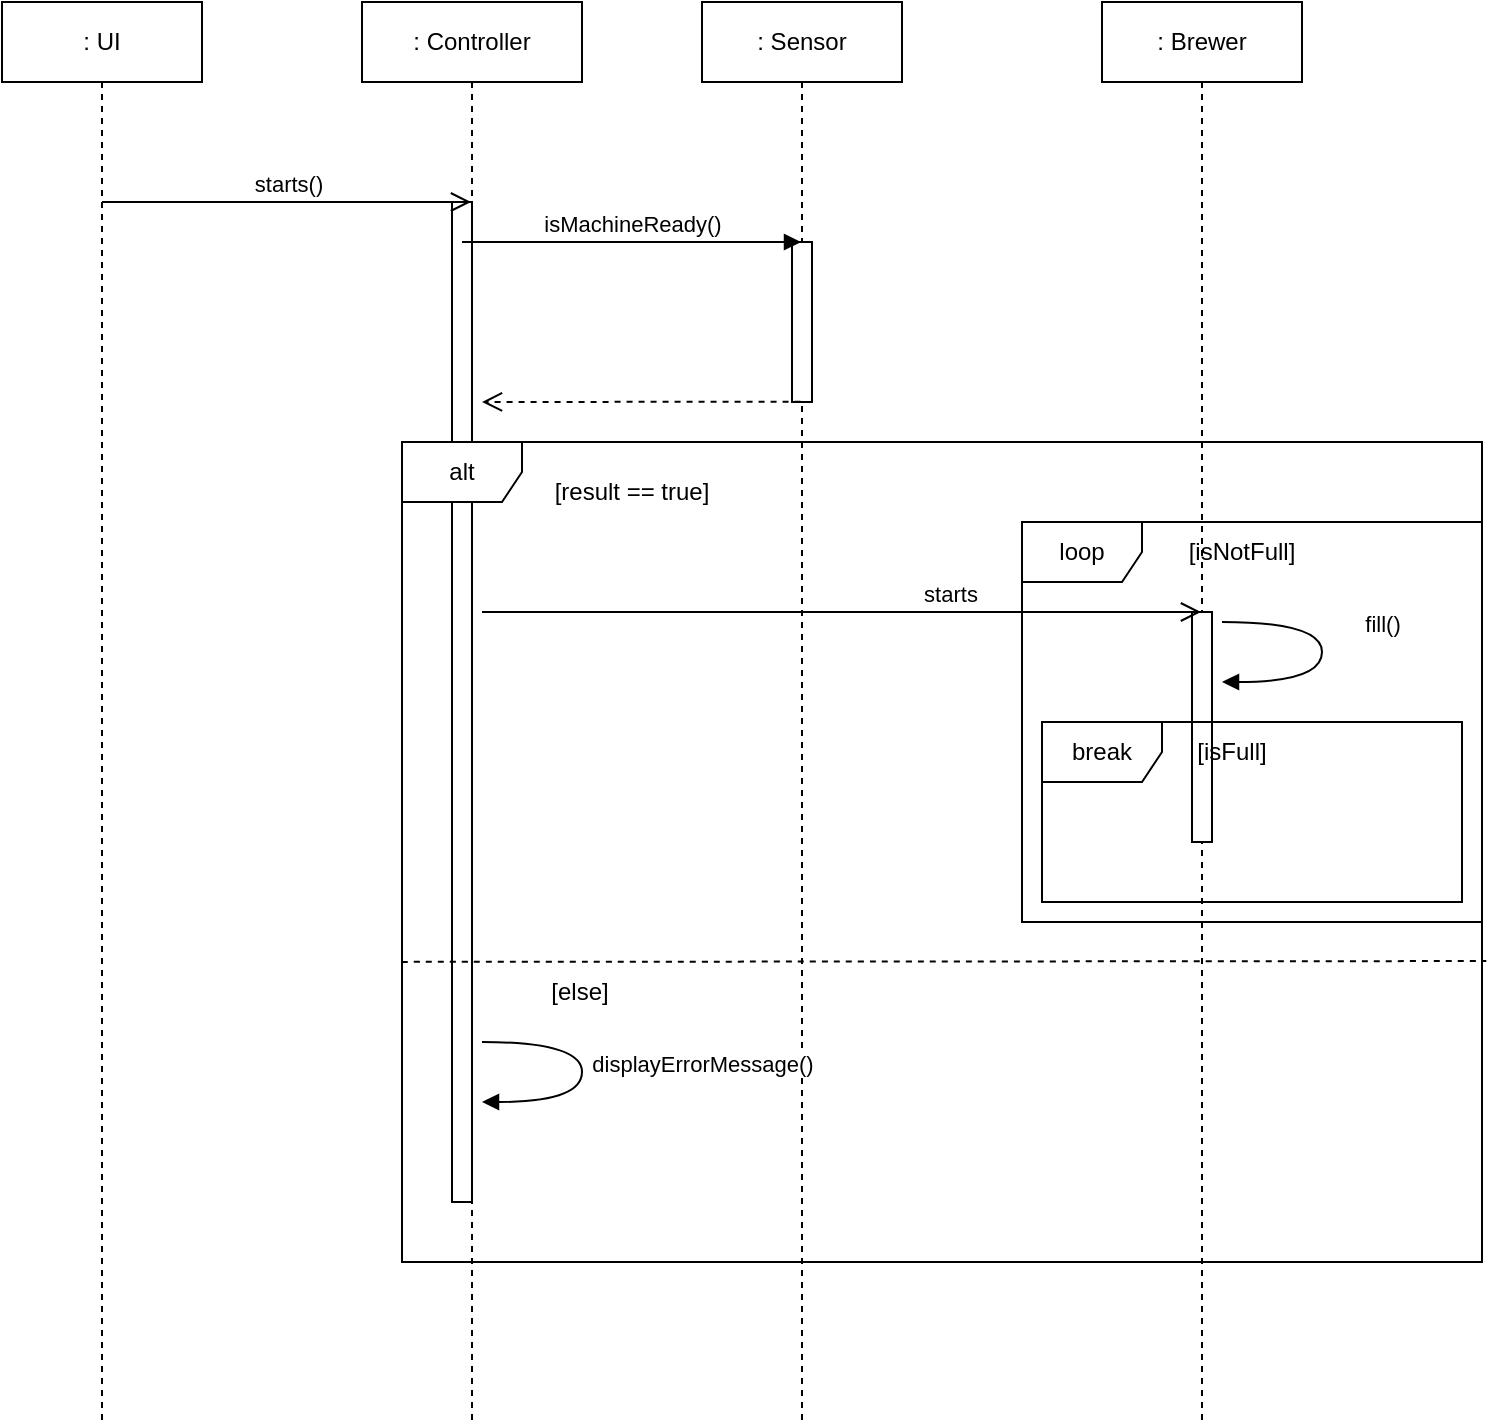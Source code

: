 <mxfile version="20.0.4" type="github">
  <diagram id="ZclHTWWADxGLmQVSCUOz" name="Page-1">
    <mxGraphModel dx="1203" dy="4227" grid="1" gridSize="10" guides="1" tooltips="1" connect="1" arrows="1" fold="1" page="1" pageScale="1" pageWidth="827" pageHeight="1169" math="0" shadow="0">
      <root>
        <mxCell id="0" />
        <mxCell id="1" parent="0" />
        <mxCell id="DF_Ffcc5RjJTsokPoKE3-5" value=": UI" style="shape=umlLifeline;perimeter=lifelinePerimeter;whiteSpace=wrap;html=1;container=1;collapsible=0;recursiveResize=0;outlineConnect=0;" parent="1" vertex="1">
          <mxGeometry x="80" y="-3480" width="100" height="710" as="geometry" />
        </mxCell>
        <mxCell id="DF_Ffcc5RjJTsokPoKE3-6" value=": Controller" style="shape=umlLifeline;perimeter=lifelinePerimeter;whiteSpace=wrap;html=1;container=1;collapsible=0;recursiveResize=0;outlineConnect=0;" parent="1" vertex="1">
          <mxGeometry x="260" y="-3480" width="110" height="710" as="geometry" />
        </mxCell>
        <mxCell id="DF_Ffcc5RjJTsokPoKE3-11" value="" style="html=1;points=[];perimeter=orthogonalPerimeter;" parent="DF_Ffcc5RjJTsokPoKE3-6" vertex="1">
          <mxGeometry x="45" y="100" width="10" height="500" as="geometry" />
        </mxCell>
        <mxCell id="DF_Ffcc5RjJTsokPoKE3-8" value=": Sensor" style="shape=umlLifeline;perimeter=lifelinePerimeter;whiteSpace=wrap;html=1;container=1;collapsible=0;recursiveResize=0;outlineConnect=0;" parent="1" vertex="1">
          <mxGeometry x="430" y="-3480" width="100" height="710" as="geometry" />
        </mxCell>
        <mxCell id="DF_Ffcc5RjJTsokPoKE3-12" value="" style="html=1;points=[];perimeter=orthogonalPerimeter;" parent="DF_Ffcc5RjJTsokPoKE3-8" vertex="1">
          <mxGeometry x="45" y="120" width="10" height="80" as="geometry" />
        </mxCell>
        <mxCell id="DF_Ffcc5RjJTsokPoKE3-9" value=": Brewer" style="shape=umlLifeline;perimeter=lifelinePerimeter;whiteSpace=wrap;html=1;container=1;collapsible=0;recursiveResize=0;outlineConnect=0;" parent="1" vertex="1">
          <mxGeometry x="630" y="-3480" width="100" height="710" as="geometry" />
        </mxCell>
        <mxCell id="DF_Ffcc5RjJTsokPoKE3-24" value="" style="html=1;points=[];perimeter=orthogonalPerimeter;" parent="DF_Ffcc5RjJTsokPoKE3-9" vertex="1">
          <mxGeometry x="45" y="305" width="10" height="115" as="geometry" />
        </mxCell>
        <mxCell id="DF_Ffcc5RjJTsokPoKE3-10" value="starts()" style="html=1;verticalAlign=bottom;startArrow=none;startFill=0;endArrow=open;startSize=6;endSize=8;rounded=0;endFill=0;" parent="1" target="DF_Ffcc5RjJTsokPoKE3-6" edge="1">
          <mxGeometry width="80" relative="1" as="geometry">
            <mxPoint x="130" y="-3380" as="sourcePoint" />
            <mxPoint x="210" y="-3380" as="targetPoint" />
          </mxGeometry>
        </mxCell>
        <mxCell id="DF_Ffcc5RjJTsokPoKE3-13" value="isMachineReady()" style="html=1;verticalAlign=bottom;endArrow=block;rounded=0;" parent="1" target="DF_Ffcc5RjJTsokPoKE3-8" edge="1">
          <mxGeometry relative="1" as="geometry">
            <mxPoint x="310" y="-3360" as="sourcePoint" />
          </mxGeometry>
        </mxCell>
        <mxCell id="DF_Ffcc5RjJTsokPoKE3-14" value="" style="html=1;verticalAlign=bottom;endArrow=open;dashed=1;endSize=8;rounded=0;exitX=0.429;exitY=0.998;exitDx=0;exitDy=0;exitPerimeter=0;" parent="1" source="DF_Ffcc5RjJTsokPoKE3-12" edge="1">
          <mxGeometry x="0.405" y="-40" relative="1" as="geometry">
            <mxPoint x="320" y="-3280" as="targetPoint" />
            <mxPoint as="offset" />
          </mxGeometry>
        </mxCell>
        <mxCell id="CUoTBCmRvAEa9yOVdjrq-2" value="[result == true]" style="text;html=1;strokeColor=none;fillColor=none;align=center;verticalAlign=middle;whiteSpace=wrap;rounded=0;" parent="1" vertex="1">
          <mxGeometry x="350" y="-3250" width="90" height="30" as="geometry" />
        </mxCell>
        <mxCell id="CUoTBCmRvAEa9yOVdjrq-3" value="[else]" style="text;html=1;strokeColor=none;fillColor=none;align=center;verticalAlign=middle;whiteSpace=wrap;rounded=0;" parent="1" vertex="1">
          <mxGeometry x="324" y="-3000" width="90" height="30" as="geometry" />
        </mxCell>
        <mxCell id="CUoTBCmRvAEa9yOVdjrq-4" value="starts" style="html=1;verticalAlign=bottom;startArrow=none;startFill=0;endArrow=open;startSize=6;endSize=8;rounded=0;endFill=0;" parent="1" edge="1">
          <mxGeometry x="0.299" width="80" relative="1" as="geometry">
            <mxPoint x="320" y="-3175" as="sourcePoint" />
            <mxPoint x="679.5" y="-3175" as="targetPoint" />
            <mxPoint as="offset" />
            <Array as="points">
              <mxPoint x="660" y="-3175" />
            </Array>
          </mxGeometry>
        </mxCell>
        <mxCell id="CUoTBCmRvAEa9yOVdjrq-6" value="[isNotFull]" style="text;html=1;strokeColor=none;fillColor=none;align=center;verticalAlign=middle;whiteSpace=wrap;rounded=0;" parent="1" vertex="1">
          <mxGeometry x="655" y="-3220" width="90" height="30" as="geometry" />
        </mxCell>
        <mxCell id="CUoTBCmRvAEa9yOVdjrq-8" value="break" style="shape=umlFrame;whiteSpace=wrap;html=1;" parent="1" vertex="1">
          <mxGeometry x="600" y="-3120" width="210" height="90" as="geometry" />
        </mxCell>
        <mxCell id="CUoTBCmRvAEa9yOVdjrq-9" value="[isFull]" style="text;html=1;strokeColor=none;fillColor=none;align=center;verticalAlign=middle;whiteSpace=wrap;rounded=0;" parent="1" vertex="1">
          <mxGeometry x="650" y="-3120" width="90" height="30" as="geometry" />
        </mxCell>
        <mxCell id="CUoTBCmRvAEa9yOVdjrq-11" value="loop" style="shape=umlFrame;whiteSpace=wrap;html=1;" parent="1" vertex="1">
          <mxGeometry x="590" y="-3220" width="230" height="200" as="geometry" />
        </mxCell>
        <mxCell id="CUoTBCmRvAEa9yOVdjrq-12" value="fill()" style="html=1;verticalAlign=bottom;endArrow=block;rounded=0;edgeStyle=orthogonalEdgeStyle;curved=1;" parent="1" edge="1">
          <mxGeometry x="-0.077" y="30" width="80" relative="1" as="geometry">
            <mxPoint x="690" y="-3170" as="sourcePoint" />
            <mxPoint x="690" y="-3140" as="targetPoint" />
            <Array as="points">
              <mxPoint x="740" y="-3170" />
              <mxPoint x="740" y="-3140" />
              <mxPoint x="690" y="-3140" />
            </Array>
            <mxPoint as="offset" />
          </mxGeometry>
        </mxCell>
        <mxCell id="CUoTBCmRvAEa9yOVdjrq-13" value="" style="endArrow=none;dashed=1;html=1;rounded=0;curved=1;exitX=0;exitY=0.634;exitDx=0;exitDy=0;exitPerimeter=0;entryX=1.004;entryY=0.633;entryDx=0;entryDy=0;entryPerimeter=0;" parent="1" edge="1">
          <mxGeometry width="50" height="50" relative="1" as="geometry">
            <mxPoint x="280" y="-3000.06" as="sourcePoint" />
            <mxPoint x="822.16" y="-3000.47" as="targetPoint" />
          </mxGeometry>
        </mxCell>
        <mxCell id="CUoTBCmRvAEa9yOVdjrq-14" value="alt" style="shape=umlFrame;whiteSpace=wrap;html=1;" parent="1" vertex="1">
          <mxGeometry x="280" y="-3260" width="540" height="410" as="geometry" />
        </mxCell>
        <mxCell id="CUoTBCmRvAEa9yOVdjrq-15" value="displayErrorMessage()" style="html=1;verticalAlign=bottom;endArrow=block;rounded=0;curved=1;edgeStyle=orthogonalEdgeStyle;" parent="1" edge="1">
          <mxGeometry x="0.077" y="60" width="80" relative="1" as="geometry">
            <mxPoint x="320" y="-2960" as="sourcePoint" />
            <mxPoint x="320" y="-2930" as="targetPoint" />
            <Array as="points">
              <mxPoint x="320" y="-2960" />
              <mxPoint x="370" y="-2960" />
              <mxPoint x="370" y="-2930" />
            </Array>
            <mxPoint as="offset" />
          </mxGeometry>
        </mxCell>
      </root>
    </mxGraphModel>
  </diagram>
</mxfile>

